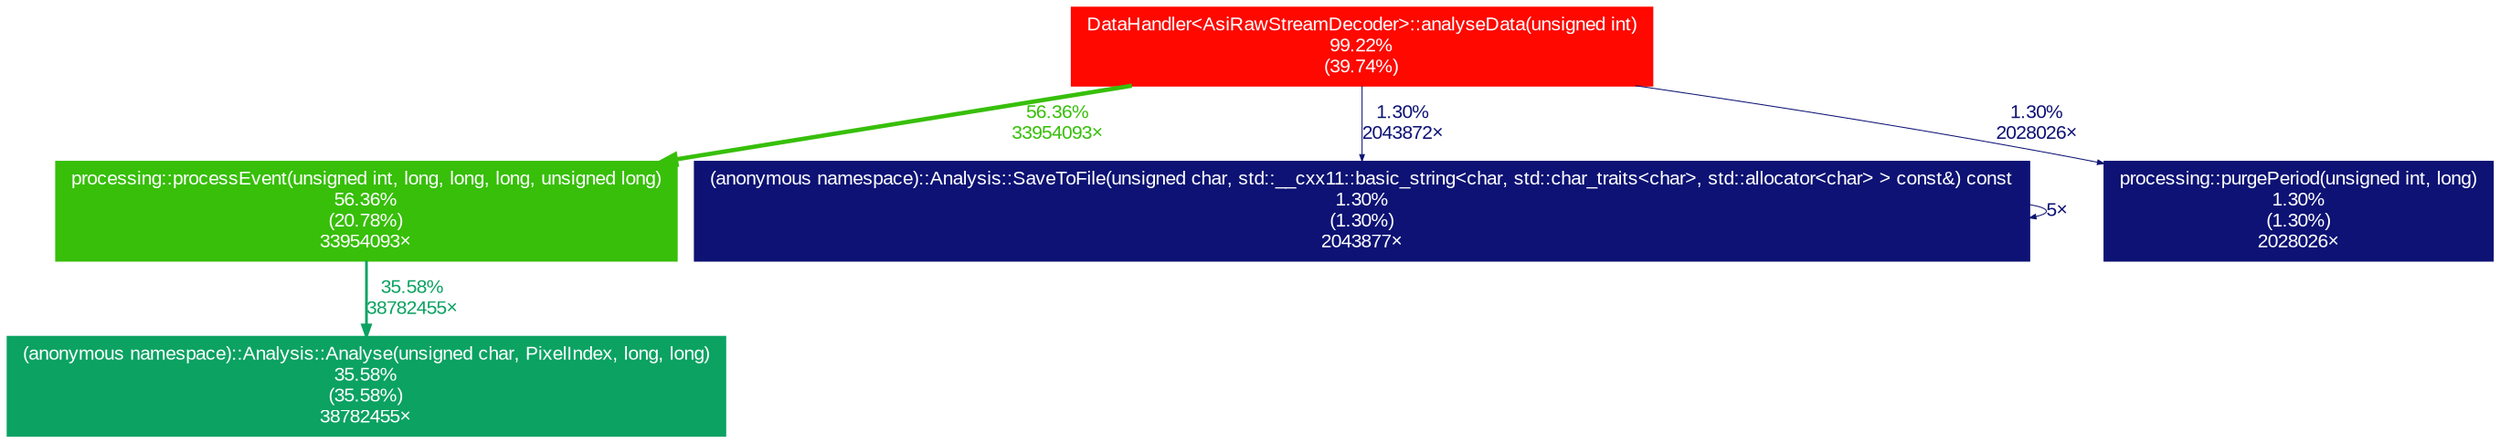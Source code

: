 digraph {
	graph [fontname=Arial, nodesep=0.125, ranksep=0.25];
	node [fontcolor=white, fontname=Arial, height=0, shape=box, style=filled, width=0];
	edge [fontname=Arial];
	1 [color="#fe0800", fontcolor="#ffffff", fontsize="10.00", label="DataHandler<AsiRawStreamDecoder>::analyseData(unsigned int)\n99.22%\n(39.74%)"];
	1 -> 2 [arrowsize="0.75", color="#37bf09", fontcolor="#37bf09", fontsize="10.00", label="56.36%\n33954093×", labeldistance="2.25", penwidth="2.25"];
	1 -> 4 [arrowsize="0.35", color="#0d1274", fontcolor="#0d1274", fontsize="10.00", label="1.30%\n2043872×", labeldistance="0.50", penwidth="0.50"];
	1 -> 5 [arrowsize="0.35", color="#0d1274", fontcolor="#0d1274", fontsize="10.00", label="1.30%\n2028026×", labeldistance="0.50", penwidth="0.50"];
	2 [color="#37bf09", fontcolor="#ffffff", fontsize="10.00", label="processing::processEvent(unsigned int, long, long, long, unsigned long)\n56.36%\n(20.78%)\n33954093×"];
	2 -> 3 [arrowsize="0.60", color="#0ba262", fontcolor="#0ba262", fontsize="10.00", label="35.58%\n38782455×", labeldistance="1.42", penwidth="1.42"];
	3 [color="#0ba262", fontcolor="#ffffff", fontsize="10.00", label="(anonymous namespace)::Analysis::Analyse(unsigned char, PixelIndex, long, long)\n35.58%\n(35.58%)\n38782455×"];
	4 [color="#0d1274", fontcolor="#ffffff", fontsize="10.00", label="(anonymous namespace)::Analysis::SaveToFile(unsigned char, std::__cxx11::basic_string<char, std::char_traits<char>, std::allocator<char> > const&) const\n1.30%\n(1.30%)\n2043877×"];
	4 -> 4 [arrowsize="0.35", color="#0d1274", fontcolor="#0d1274", fontsize="10.00", label="5×", labeldistance="0.50", penwidth="0.50"];
	5 [color="#0d1274", fontcolor="#ffffff", fontsize="10.00", label="processing::purgePeriod(unsigned int, long)\n1.30%\n(1.30%)\n2028026×"];
}
